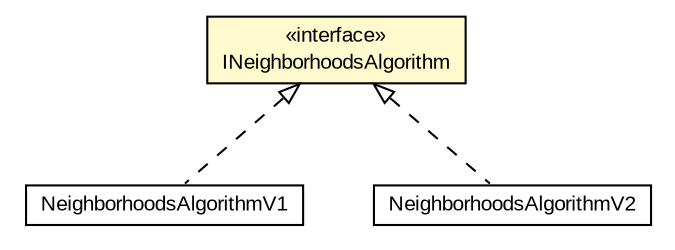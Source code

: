 #!/usr/local/bin/dot
#
# Class diagram 
# Generated by UMLGraph version R5_6-24-gf6e263 (http://www.umlgraph.org/)
#

digraph G {
	edge [fontname="arial",fontsize=10,labelfontname="arial",labelfontsize=10];
	node [fontname="arial",fontsize=10,shape=plaintext];
	nodesep=0.25;
	ranksep=0.5;
	// com.id.droneapi.INeighborhoodsAlgorithm
	c1702 [label=<<table title="com.id.droneapi.INeighborhoodsAlgorithm" border="0" cellborder="1" cellspacing="0" cellpadding="2" port="p" bgcolor="lemonChiffon" href="./INeighborhoodsAlgorithm.html">
		<tr><td><table border="0" cellspacing="0" cellpadding="1">
<tr><td align="center" balign="center"> &#171;interface&#187; </td></tr>
<tr><td align="center" balign="center"> INeighborhoodsAlgorithm </td></tr>
		</table></td></tr>
		</table>>, URL="./INeighborhoodsAlgorithm.html", fontname="arial", fontcolor="black", fontsize=10.0];
	// com.id.droneapi.impl.algorithm.v1.NeighborhoodsAlgorithmV1
	c1705 [label=<<table title="com.id.droneapi.impl.algorithm.v1.NeighborhoodsAlgorithmV1" border="0" cellborder="1" cellspacing="0" cellpadding="2" port="p" href="./impl/algorithm/v1/NeighborhoodsAlgorithmV1.html">
		<tr><td><table border="0" cellspacing="0" cellpadding="1">
<tr><td align="center" balign="center"> NeighborhoodsAlgorithmV1 </td></tr>
		</table></td></tr>
		</table>>, URL="./impl/algorithm/v1/NeighborhoodsAlgorithmV1.html", fontname="arial", fontcolor="black", fontsize=10.0];
	// com.id.droneapi.impl.algorithm.v2.NeighborhoodsAlgorithmV2
	c1718 [label=<<table title="com.id.droneapi.impl.algorithm.v2.NeighborhoodsAlgorithmV2" border="0" cellborder="1" cellspacing="0" cellpadding="2" port="p" href="./impl/algorithm/v2/NeighborhoodsAlgorithmV2.html">
		<tr><td><table border="0" cellspacing="0" cellpadding="1">
<tr><td align="center" balign="center"> NeighborhoodsAlgorithmV2 </td></tr>
		</table></td></tr>
		</table>>, URL="./impl/algorithm/v2/NeighborhoodsAlgorithmV2.html", fontname="arial", fontcolor="black", fontsize=10.0];
	//com.id.droneapi.impl.algorithm.v1.NeighborhoodsAlgorithmV1 implements com.id.droneapi.INeighborhoodsAlgorithm
	c1702:p -> c1705:p [dir=back,arrowtail=empty,style=dashed];
	//com.id.droneapi.impl.algorithm.v2.NeighborhoodsAlgorithmV2 implements com.id.droneapi.INeighborhoodsAlgorithm
	c1702:p -> c1718:p [dir=back,arrowtail=empty,style=dashed];
}

